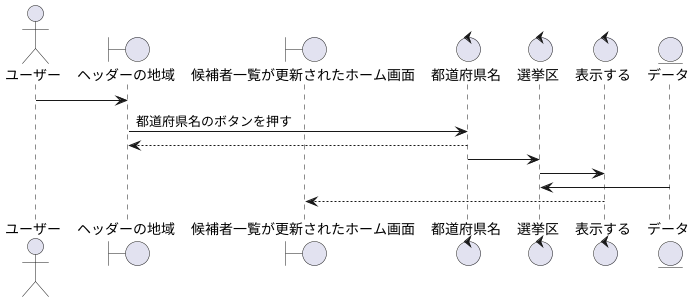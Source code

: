 @startuml

actor       ユーザー      as a1
boundary    ヘッダーの地域    as b1
boundary    候補者一覧が更新されたホーム画面    as b2
control     都道府県名     as c1
control     選挙区    as c2
control     表示する     as c3
entity      データ      as e1



a1 -> b1: 
b1 -> c1 :都道府県名のボタンを押す
c1-->b1:

c1-> c2 :
c2->c3:
e1-> c2 : 
c3 --> b2 : 




@enduml